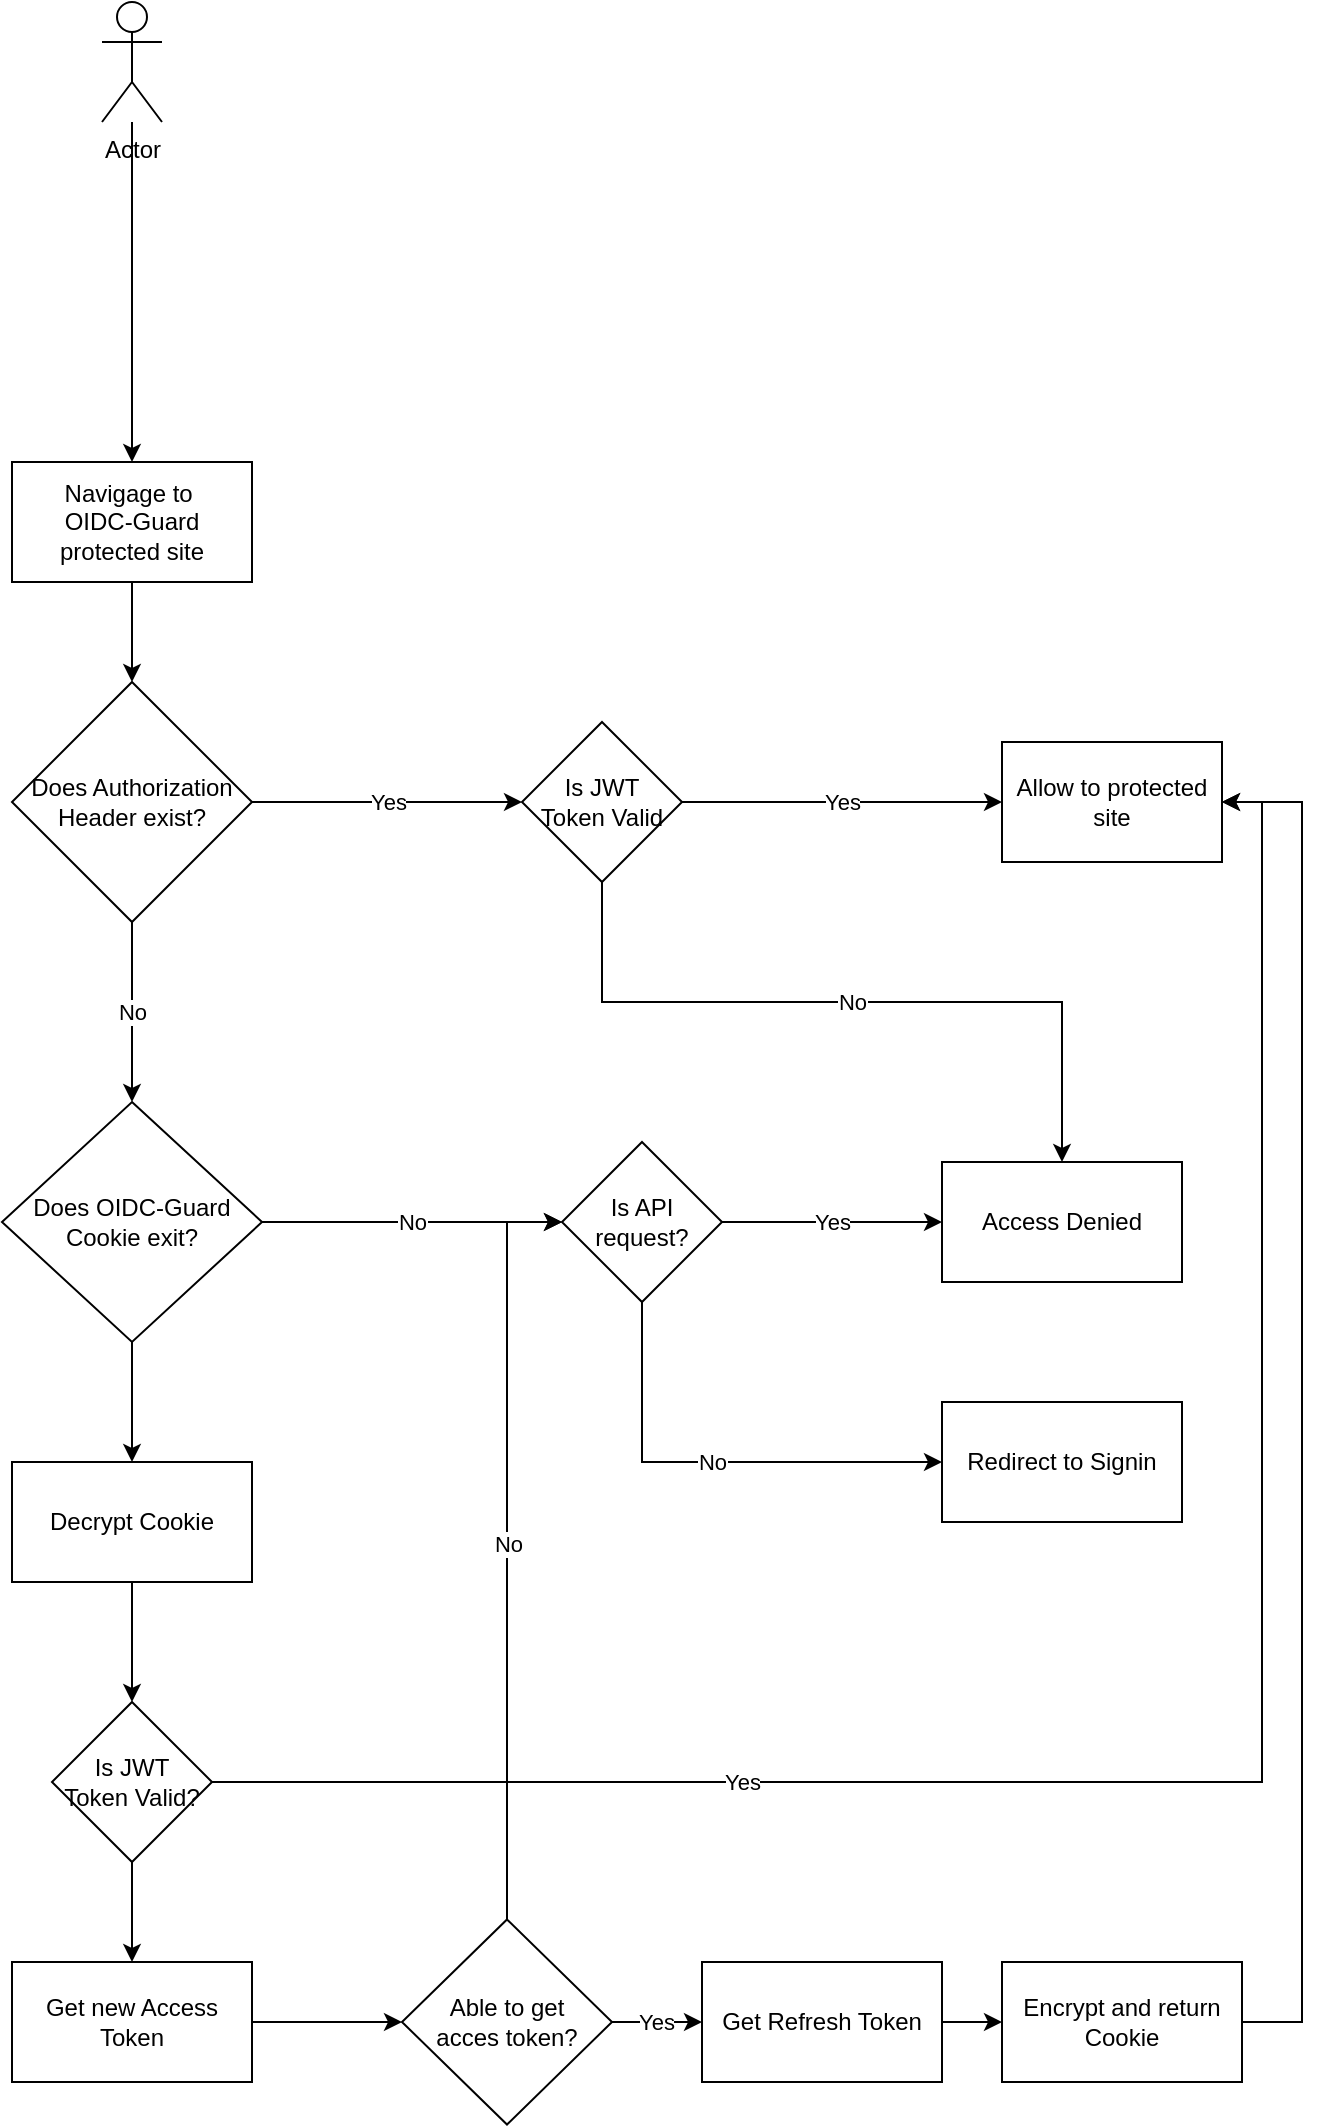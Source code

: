 <mxfile version="21.2.8" type="device">
  <diagram name="Page-1" id="UqvO-io_TUXMxVNxv12w">
    <mxGraphModel dx="1180" dy="682" grid="1" gridSize="10" guides="1" tooltips="1" connect="1" arrows="1" fold="1" page="1" pageScale="1" pageWidth="850" pageHeight="1100" math="0" shadow="0">
      <root>
        <mxCell id="0" />
        <mxCell id="1" parent="0" />
        <mxCell id="jPFnCCxtQAjBdNzesxnU-3" style="edgeStyle=orthogonalEdgeStyle;rounded=0;orthogonalLoop=1;jettySize=auto;html=1;" edge="1" parent="1" source="jPFnCCxtQAjBdNzesxnU-1" target="jPFnCCxtQAjBdNzesxnU-2">
          <mxGeometry relative="1" as="geometry" />
        </mxCell>
        <mxCell id="jPFnCCxtQAjBdNzesxnU-1" value="Actor" style="shape=umlActor;verticalLabelPosition=bottom;verticalAlign=top;html=1;outlineConnect=0;" vertex="1" parent="1">
          <mxGeometry x="160" y="30" width="30" height="60" as="geometry" />
        </mxCell>
        <mxCell id="jPFnCCxtQAjBdNzesxnU-5" style="edgeStyle=orthogonalEdgeStyle;rounded=0;orthogonalLoop=1;jettySize=auto;html=1;" edge="1" parent="1" source="jPFnCCxtQAjBdNzesxnU-2" target="jPFnCCxtQAjBdNzesxnU-4">
          <mxGeometry relative="1" as="geometry" />
        </mxCell>
        <mxCell id="jPFnCCxtQAjBdNzesxnU-2" value="Navigage to&amp;nbsp;&lt;br&gt;OIDC-Guard protected site" style="rounded=0;whiteSpace=wrap;html=1;" vertex="1" parent="1">
          <mxGeometry x="115" y="260" width="120" height="60" as="geometry" />
        </mxCell>
        <mxCell id="jPFnCCxtQAjBdNzesxnU-7" value="Yes" style="edgeStyle=orthogonalEdgeStyle;rounded=0;orthogonalLoop=1;jettySize=auto;html=1;" edge="1" parent="1" source="jPFnCCxtQAjBdNzesxnU-4" target="jPFnCCxtQAjBdNzesxnU-8">
          <mxGeometry relative="1" as="geometry">
            <mxPoint x="480" y="430" as="targetPoint" />
          </mxGeometry>
        </mxCell>
        <mxCell id="jPFnCCxtQAjBdNzesxnU-15" value="No" style="edgeStyle=orthogonalEdgeStyle;rounded=0;orthogonalLoop=1;jettySize=auto;html=1;entryX=0.5;entryY=0;entryDx=0;entryDy=0;" edge="1" parent="1" source="jPFnCCxtQAjBdNzesxnU-4" target="jPFnCCxtQAjBdNzesxnU-14">
          <mxGeometry relative="1" as="geometry" />
        </mxCell>
        <mxCell id="jPFnCCxtQAjBdNzesxnU-4" value="Does Authorization Header exist?" style="rhombus;strokeColor=default;shadow=0;rounded=0;labelBackgroundColor=none;labelBorderColor=none;whiteSpace=wrap;html=1;" vertex="1" parent="1">
          <mxGeometry x="115" y="370" width="120" height="120" as="geometry" />
        </mxCell>
        <mxCell id="jPFnCCxtQAjBdNzesxnU-11" value="Yes" style="edgeStyle=orthogonalEdgeStyle;rounded=0;orthogonalLoop=1;jettySize=auto;html=1;" edge="1" parent="1" source="jPFnCCxtQAjBdNzesxnU-8" target="jPFnCCxtQAjBdNzesxnU-10">
          <mxGeometry relative="1" as="geometry" />
        </mxCell>
        <mxCell id="jPFnCCxtQAjBdNzesxnU-13" value="No" style="edgeStyle=orthogonalEdgeStyle;rounded=0;orthogonalLoop=1;jettySize=auto;html=1;" edge="1" parent="1" source="jPFnCCxtQAjBdNzesxnU-8" target="jPFnCCxtQAjBdNzesxnU-12">
          <mxGeometry relative="1" as="geometry">
            <Array as="points">
              <mxPoint x="410" y="530" />
              <mxPoint x="640" y="530" />
            </Array>
          </mxGeometry>
        </mxCell>
        <mxCell id="jPFnCCxtQAjBdNzesxnU-8" value="Is JWT&lt;br&gt;Token Valid" style="rhombus;whiteSpace=wrap;html=1;" vertex="1" parent="1">
          <mxGeometry x="370" y="390" width="80" height="80" as="geometry" />
        </mxCell>
        <mxCell id="jPFnCCxtQAjBdNzesxnU-10" value="Allow to protected site" style="rounded=0;whiteSpace=wrap;html=1;" vertex="1" parent="1">
          <mxGeometry x="610" y="400" width="110" height="60" as="geometry" />
        </mxCell>
        <mxCell id="jPFnCCxtQAjBdNzesxnU-12" value="Access Denied" style="whiteSpace=wrap;html=1;" vertex="1" parent="1">
          <mxGeometry x="580" y="610" width="120" height="60" as="geometry" />
        </mxCell>
        <mxCell id="jPFnCCxtQAjBdNzesxnU-18" value="" style="edgeStyle=orthogonalEdgeStyle;rounded=0;orthogonalLoop=1;jettySize=auto;html=1;" edge="1" parent="1" source="jPFnCCxtQAjBdNzesxnU-14" target="jPFnCCxtQAjBdNzesxnU-17">
          <mxGeometry relative="1" as="geometry" />
        </mxCell>
        <mxCell id="jPFnCCxtQAjBdNzesxnU-20" value="No" style="edgeStyle=orthogonalEdgeStyle;rounded=0;orthogonalLoop=1;jettySize=auto;html=1;entryX=0;entryY=0.5;entryDx=0;entryDy=0;" edge="1" parent="1" source="jPFnCCxtQAjBdNzesxnU-14" target="jPFnCCxtQAjBdNzesxnU-19">
          <mxGeometry relative="1" as="geometry" />
        </mxCell>
        <mxCell id="jPFnCCxtQAjBdNzesxnU-14" value="Does OIDC-Guard&lt;br&gt;Cookie exit?" style="rhombus;whiteSpace=wrap;html=1;" vertex="1" parent="1">
          <mxGeometry x="110" y="580" width="130" height="120" as="geometry" />
        </mxCell>
        <mxCell id="jPFnCCxtQAjBdNzesxnU-25" style="edgeStyle=orthogonalEdgeStyle;rounded=0;orthogonalLoop=1;jettySize=auto;html=1;" edge="1" parent="1" source="jPFnCCxtQAjBdNzesxnU-17" target="jPFnCCxtQAjBdNzesxnU-24">
          <mxGeometry relative="1" as="geometry" />
        </mxCell>
        <mxCell id="jPFnCCxtQAjBdNzesxnU-17" value="Decrypt Cookie" style="whiteSpace=wrap;html=1;" vertex="1" parent="1">
          <mxGeometry x="115" y="760" width="120" height="60" as="geometry" />
        </mxCell>
        <mxCell id="jPFnCCxtQAjBdNzesxnU-21" value="Yes" style="edgeStyle=orthogonalEdgeStyle;rounded=0;orthogonalLoop=1;jettySize=auto;html=1;" edge="1" parent="1" source="jPFnCCxtQAjBdNzesxnU-19" target="jPFnCCxtQAjBdNzesxnU-12">
          <mxGeometry relative="1" as="geometry" />
        </mxCell>
        <mxCell id="jPFnCCxtQAjBdNzesxnU-23" value="No" style="edgeStyle=orthogonalEdgeStyle;rounded=0;orthogonalLoop=1;jettySize=auto;html=1;entryX=0;entryY=0.5;entryDx=0;entryDy=0;" edge="1" parent="1" source="jPFnCCxtQAjBdNzesxnU-19" target="jPFnCCxtQAjBdNzesxnU-22">
          <mxGeometry relative="1" as="geometry">
            <Array as="points">
              <mxPoint x="430" y="760" />
            </Array>
          </mxGeometry>
        </mxCell>
        <mxCell id="jPFnCCxtQAjBdNzesxnU-19" value="Is API&lt;br&gt;request?" style="rhombus;whiteSpace=wrap;html=1;" vertex="1" parent="1">
          <mxGeometry x="390" y="600" width="80" height="80" as="geometry" />
        </mxCell>
        <mxCell id="jPFnCCxtQAjBdNzesxnU-22" value="Redirect to Signin" style="rounded=0;whiteSpace=wrap;html=1;" vertex="1" parent="1">
          <mxGeometry x="580" y="730" width="120" height="60" as="geometry" />
        </mxCell>
        <mxCell id="jPFnCCxtQAjBdNzesxnU-26" value="Yes" style="edgeStyle=orthogonalEdgeStyle;rounded=0;orthogonalLoop=1;jettySize=auto;html=1;entryX=1;entryY=0.5;entryDx=0;entryDy=0;" edge="1" parent="1" source="jPFnCCxtQAjBdNzesxnU-24" target="jPFnCCxtQAjBdNzesxnU-10">
          <mxGeometry x="-0.488" relative="1" as="geometry">
            <mxPoint as="offset" />
          </mxGeometry>
        </mxCell>
        <mxCell id="jPFnCCxtQAjBdNzesxnU-28" style="edgeStyle=orthogonalEdgeStyle;rounded=0;orthogonalLoop=1;jettySize=auto;html=1;entryX=0.5;entryY=0;entryDx=0;entryDy=0;" edge="1" parent="1" source="jPFnCCxtQAjBdNzesxnU-24" target="jPFnCCxtQAjBdNzesxnU-29">
          <mxGeometry relative="1" as="geometry">
            <mxPoint x="175" y="1000" as="targetPoint" />
          </mxGeometry>
        </mxCell>
        <mxCell id="jPFnCCxtQAjBdNzesxnU-24" value="Is JWT&lt;br&gt;Token Valid?" style="rhombus;whiteSpace=wrap;html=1;" vertex="1" parent="1">
          <mxGeometry x="135" y="880" width="80" height="80" as="geometry" />
        </mxCell>
        <mxCell id="jPFnCCxtQAjBdNzesxnU-31" style="edgeStyle=orthogonalEdgeStyle;rounded=0;orthogonalLoop=1;jettySize=auto;html=1;entryX=0;entryY=0.5;entryDx=0;entryDy=0;" edge="1" parent="1" source="jPFnCCxtQAjBdNzesxnU-29" target="jPFnCCxtQAjBdNzesxnU-30">
          <mxGeometry relative="1" as="geometry" />
        </mxCell>
        <mxCell id="jPFnCCxtQAjBdNzesxnU-29" value="Get new Access Token" style="whiteSpace=wrap;html=1;" vertex="1" parent="1">
          <mxGeometry x="115" y="1010" width="120" height="60" as="geometry" />
        </mxCell>
        <mxCell id="jPFnCCxtQAjBdNzesxnU-33" value="No" style="edgeStyle=orthogonalEdgeStyle;rounded=0;orthogonalLoop=1;jettySize=auto;html=1;entryX=0;entryY=0.5;entryDx=0;entryDy=0;" edge="1" parent="1" source="jPFnCCxtQAjBdNzesxnU-30" target="jPFnCCxtQAjBdNzesxnU-19">
          <mxGeometry relative="1" as="geometry" />
        </mxCell>
        <mxCell id="jPFnCCxtQAjBdNzesxnU-39" value="Yes" style="edgeStyle=orthogonalEdgeStyle;rounded=0;orthogonalLoop=1;jettySize=auto;html=1;entryX=0;entryY=0.5;entryDx=0;entryDy=0;" edge="1" parent="1" source="jPFnCCxtQAjBdNzesxnU-30" target="jPFnCCxtQAjBdNzesxnU-38">
          <mxGeometry relative="1" as="geometry" />
        </mxCell>
        <mxCell id="jPFnCCxtQAjBdNzesxnU-30" value="Able to get&lt;br&gt;acces token?" style="rhombus;whiteSpace=wrap;html=1;" vertex="1" parent="1">
          <mxGeometry x="310" y="988.75" width="105" height="102.5" as="geometry" />
        </mxCell>
        <mxCell id="jPFnCCxtQAjBdNzesxnU-37" style="edgeStyle=orthogonalEdgeStyle;rounded=0;orthogonalLoop=1;jettySize=auto;html=1;entryX=1;entryY=0.5;entryDx=0;entryDy=0;" edge="1" parent="1" source="jPFnCCxtQAjBdNzesxnU-34" target="jPFnCCxtQAjBdNzesxnU-10">
          <mxGeometry relative="1" as="geometry">
            <Array as="points">
              <mxPoint x="760" y="1040" />
              <mxPoint x="760" y="430" />
            </Array>
          </mxGeometry>
        </mxCell>
        <mxCell id="jPFnCCxtQAjBdNzesxnU-34" value="Encrypt and return Cookie" style="whiteSpace=wrap;html=1;" vertex="1" parent="1">
          <mxGeometry x="610" y="1010" width="120" height="60" as="geometry" />
        </mxCell>
        <mxCell id="jPFnCCxtQAjBdNzesxnU-40" style="edgeStyle=orthogonalEdgeStyle;rounded=0;orthogonalLoop=1;jettySize=auto;html=1;" edge="1" parent="1" source="jPFnCCxtQAjBdNzesxnU-38" target="jPFnCCxtQAjBdNzesxnU-34">
          <mxGeometry relative="1" as="geometry" />
        </mxCell>
        <mxCell id="jPFnCCxtQAjBdNzesxnU-38" value="Get Refresh Token" style="whiteSpace=wrap;html=1;" vertex="1" parent="1">
          <mxGeometry x="460" y="1010" width="120" height="60" as="geometry" />
        </mxCell>
      </root>
    </mxGraphModel>
  </diagram>
</mxfile>
